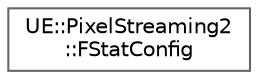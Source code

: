 digraph "Graphical Class Hierarchy"
{
 // INTERACTIVE_SVG=YES
 // LATEX_PDF_SIZE
  bgcolor="transparent";
  edge [fontname=Helvetica,fontsize=10,labelfontname=Helvetica,labelfontsize=10];
  node [fontname=Helvetica,fontsize=10,shape=box,height=0.2,width=0.4];
  rankdir="LR";
  Node0 [id="Node000000",label="UE::PixelStreaming2\l::FStatConfig",height=0.2,width=0.4,color="grey40", fillcolor="white", style="filled",URL="$d9/d4a/structUE_1_1PixelStreaming2_1_1FStatConfig.html",tooltip=" "];
}
